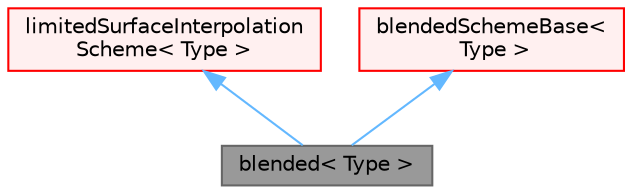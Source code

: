 digraph "blended&lt; Type &gt;"
{
 // LATEX_PDF_SIZE
  bgcolor="transparent";
  edge [fontname=Helvetica,fontsize=10,labelfontname=Helvetica,labelfontsize=10];
  node [fontname=Helvetica,fontsize=10,shape=box,height=0.2,width=0.4];
  Node1 [id="Node000001",label="blended\< Type \>",height=0.2,width=0.4,color="gray40", fillcolor="grey60", style="filled", fontcolor="black",tooltip="linear/upwind blended differencing scheme."];
  Node2 -> Node1 [id="edge1_Node000001_Node000002",dir="back",color="steelblue1",style="solid",tooltip=" "];
  Node2 [id="Node000002",label="limitedSurfaceInterpolation\lScheme\< Type \>",height=0.2,width=0.4,color="red", fillcolor="#FFF0F0", style="filled",URL="$classFoam_1_1limitedSurfaceInterpolationScheme.html",tooltip="Abstract base class for limited surface interpolation schemes."];
  Node5 -> Node1 [id="edge2_Node000001_Node000005",dir="back",color="steelblue1",style="solid",tooltip=" "];
  Node5 [id="Node000005",label="blendedSchemeBase\<\l Type \>",height=0.2,width=0.4,color="red", fillcolor="#FFF0F0", style="filled",URL="$classFoam_1_1blendedSchemeBase.html",tooltip="Base class for blended schemes to provide access to the blending factor surface field."];
}
